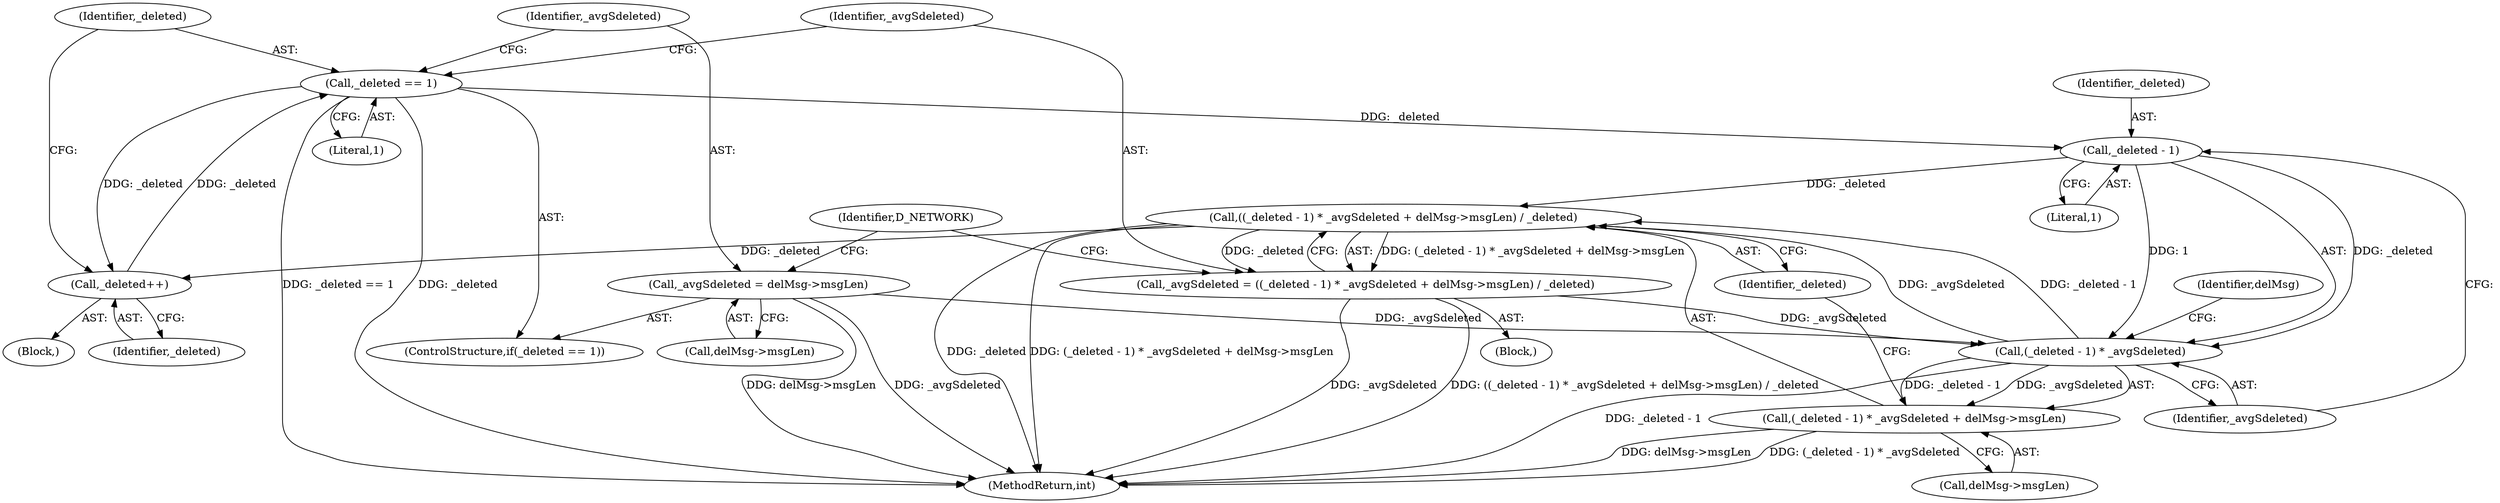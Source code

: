 digraph "0_htcondor_5e5571d1a431eb3c61977b6dd6ec90186ef79867_2@API" {
"1000362" [label="(Call,_deleted == 1)"];
"1000359" [label="(Call,_deleted++)"];
"1000374" [label="(Call,((_deleted - 1) * _avgSdeleted + delMsg->msgLen) / _deleted)"];
"1000376" [label="(Call,(_deleted - 1) * _avgSdeleted)"];
"1000377" [label="(Call,_deleted - 1)"];
"1000362" [label="(Call,_deleted == 1)"];
"1000372" [label="(Call,_avgSdeleted = ((_deleted - 1) * _avgSdeleted + delMsg->msgLen) / _deleted)"];
"1000365" [label="(Call,_avgSdeleted = delMsg->msgLen)"];
"1000375" [label="(Call,(_deleted - 1) * _avgSdeleted + delMsg->msgLen)"];
"1000379" [label="(Literal,1)"];
"1000371" [label="(Block,)"];
"1000372" [label="(Call,_avgSdeleted = ((_deleted - 1) * _avgSdeleted + delMsg->msgLen) / _deleted)"];
"1000380" [label="(Identifier,_avgSdeleted)"];
"1000321" [label="(Block,)"];
"1000362" [label="(Call,_deleted == 1)"];
"1000365" [label="(Call,_avgSdeleted = delMsg->msgLen)"];
"1000361" [label="(ControlStructure,if(_deleted == 1))"];
"1000373" [label="(Identifier,_avgSdeleted)"];
"1000367" [label="(Call,delMsg->msgLen)"];
"1000364" [label="(Literal,1)"];
"1000360" [label="(Identifier,_deleted)"];
"1000366" [label="(Identifier,_avgSdeleted)"];
"1000377" [label="(Call,_deleted - 1)"];
"1000378" [label="(Identifier,_deleted)"];
"1000374" [label="(Call,((_deleted - 1) * _avgSdeleted + delMsg->msgLen) / _deleted)"];
"1000363" [label="(Identifier,_deleted)"];
"1000382" [label="(Identifier,delMsg)"];
"1000386" [label="(Identifier,D_NETWORK)"];
"1000381" [label="(Call,delMsg->msgLen)"];
"1000384" [label="(Identifier,_deleted)"];
"1000359" [label="(Call,_deleted++)"];
"1000375" [label="(Call,(_deleted - 1) * _avgSdeleted + delMsg->msgLen)"];
"1000376" [label="(Call,(_deleted - 1) * _avgSdeleted)"];
"1000490" [label="(MethodReturn,int)"];
"1000362" -> "1000361"  [label="AST: "];
"1000362" -> "1000364"  [label="CFG: "];
"1000363" -> "1000362"  [label="AST: "];
"1000364" -> "1000362"  [label="AST: "];
"1000366" -> "1000362"  [label="CFG: "];
"1000373" -> "1000362"  [label="CFG: "];
"1000362" -> "1000490"  [label="DDG: _deleted == 1"];
"1000362" -> "1000490"  [label="DDG: _deleted"];
"1000362" -> "1000359"  [label="DDG: _deleted"];
"1000359" -> "1000362"  [label="DDG: _deleted"];
"1000362" -> "1000377"  [label="DDG: _deleted"];
"1000359" -> "1000321"  [label="AST: "];
"1000359" -> "1000360"  [label="CFG: "];
"1000360" -> "1000359"  [label="AST: "];
"1000363" -> "1000359"  [label="CFG: "];
"1000374" -> "1000359"  [label="DDG: _deleted"];
"1000374" -> "1000372"  [label="AST: "];
"1000374" -> "1000384"  [label="CFG: "];
"1000375" -> "1000374"  [label="AST: "];
"1000384" -> "1000374"  [label="AST: "];
"1000372" -> "1000374"  [label="CFG: "];
"1000374" -> "1000490"  [label="DDG: (_deleted - 1) * _avgSdeleted + delMsg->msgLen"];
"1000374" -> "1000490"  [label="DDG: _deleted"];
"1000374" -> "1000372"  [label="DDG: (_deleted - 1) * _avgSdeleted + delMsg->msgLen"];
"1000374" -> "1000372"  [label="DDG: _deleted"];
"1000376" -> "1000374"  [label="DDG: _deleted - 1"];
"1000376" -> "1000374"  [label="DDG: _avgSdeleted"];
"1000377" -> "1000374"  [label="DDG: _deleted"];
"1000376" -> "1000375"  [label="AST: "];
"1000376" -> "1000380"  [label="CFG: "];
"1000377" -> "1000376"  [label="AST: "];
"1000380" -> "1000376"  [label="AST: "];
"1000382" -> "1000376"  [label="CFG: "];
"1000376" -> "1000490"  [label="DDG: _deleted - 1"];
"1000376" -> "1000375"  [label="DDG: _deleted - 1"];
"1000376" -> "1000375"  [label="DDG: _avgSdeleted"];
"1000377" -> "1000376"  [label="DDG: _deleted"];
"1000377" -> "1000376"  [label="DDG: 1"];
"1000372" -> "1000376"  [label="DDG: _avgSdeleted"];
"1000365" -> "1000376"  [label="DDG: _avgSdeleted"];
"1000377" -> "1000379"  [label="CFG: "];
"1000378" -> "1000377"  [label="AST: "];
"1000379" -> "1000377"  [label="AST: "];
"1000380" -> "1000377"  [label="CFG: "];
"1000372" -> "1000371"  [label="AST: "];
"1000373" -> "1000372"  [label="AST: "];
"1000386" -> "1000372"  [label="CFG: "];
"1000372" -> "1000490"  [label="DDG: _avgSdeleted"];
"1000372" -> "1000490"  [label="DDG: ((_deleted - 1) * _avgSdeleted + delMsg->msgLen) / _deleted"];
"1000365" -> "1000361"  [label="AST: "];
"1000365" -> "1000367"  [label="CFG: "];
"1000366" -> "1000365"  [label="AST: "];
"1000367" -> "1000365"  [label="AST: "];
"1000386" -> "1000365"  [label="CFG: "];
"1000365" -> "1000490"  [label="DDG: delMsg->msgLen"];
"1000365" -> "1000490"  [label="DDG: _avgSdeleted"];
"1000375" -> "1000381"  [label="CFG: "];
"1000381" -> "1000375"  [label="AST: "];
"1000384" -> "1000375"  [label="CFG: "];
"1000375" -> "1000490"  [label="DDG: (_deleted - 1) * _avgSdeleted"];
"1000375" -> "1000490"  [label="DDG: delMsg->msgLen"];
}
